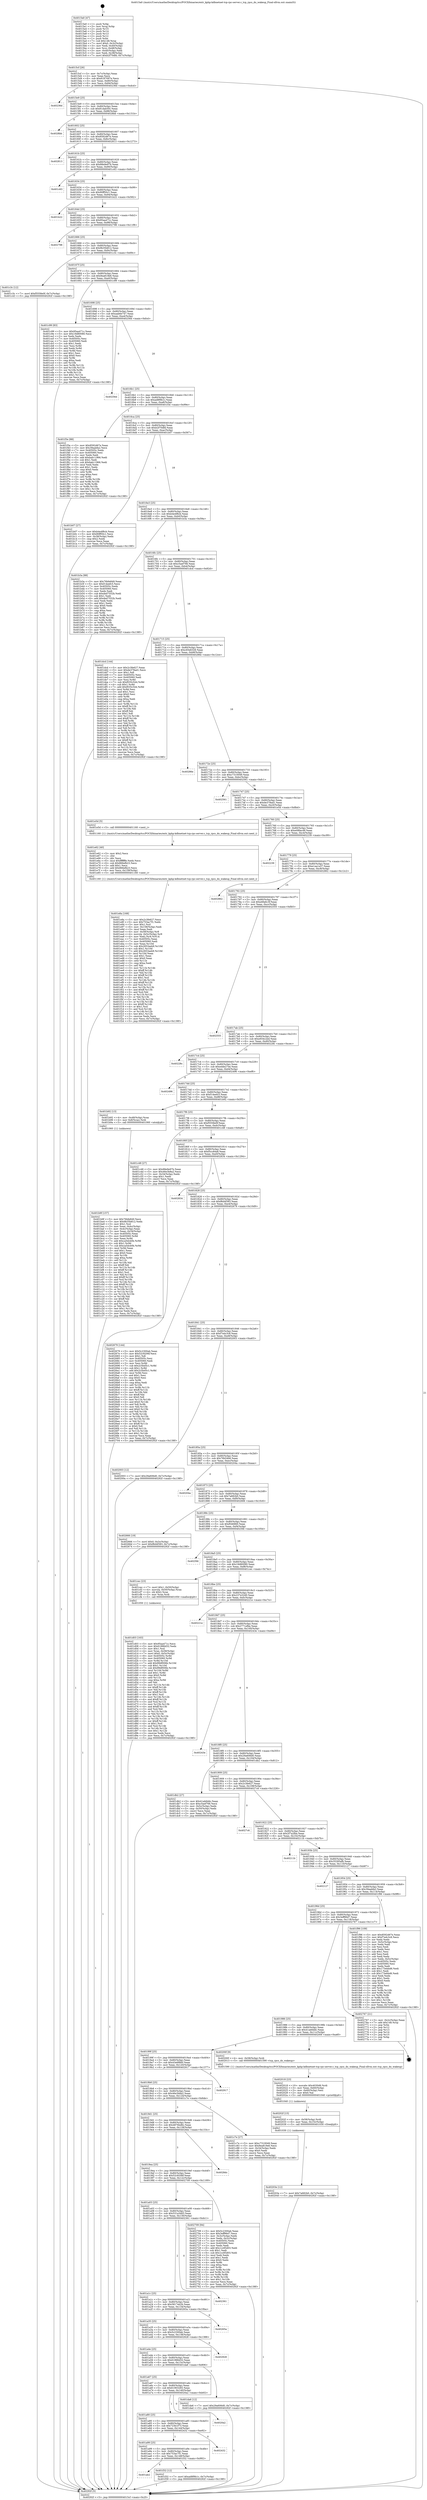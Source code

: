 digraph "0x4015a0" {
  label = "0x4015a0 (/mnt/c/Users/mathe/Desktop/tcc/POCII/binaries/extr_kphp-kdbnetnet-tcp-rpc-server.c_tcp_rpcs_do_wakeup_Final-ollvm.out::main(0))"
  labelloc = "t"
  node[shape=record]

  Entry [label="",width=0.3,height=0.3,shape=circle,fillcolor=black,style=filled]
  "0x4015cf" [label="{
     0x4015cf [26]\l
     | [instrs]\l
     &nbsp;&nbsp;0x4015cf \<+3\>: mov -0x7c(%rbp),%eax\l
     &nbsp;&nbsp;0x4015d2 \<+2\>: mov %eax,%ecx\l
     &nbsp;&nbsp;0x4015d4 \<+6\>: sub $0x8187097e,%ecx\l
     &nbsp;&nbsp;0x4015da \<+3\>: mov %eax,-0x80(%rbp)\l
     &nbsp;&nbsp;0x4015dd \<+6\>: mov %ecx,-0x84(%rbp)\l
     &nbsp;&nbsp;0x4015e3 \<+6\>: je 000000000040236d \<main+0xdcd\>\l
  }"]
  "0x40236d" [label="{
     0x40236d\l
  }", style=dashed]
  "0x4015e9" [label="{
     0x4015e9 [25]\l
     | [instrs]\l
     &nbsp;&nbsp;0x4015e9 \<+5\>: jmp 00000000004015ee \<main+0x4e\>\l
     &nbsp;&nbsp;0x4015ee \<+3\>: mov -0x80(%rbp),%eax\l
     &nbsp;&nbsp;0x4015f1 \<+5\>: sub $0x81dab50c,%eax\l
     &nbsp;&nbsp;0x4015f6 \<+6\>: mov %eax,-0x88(%rbp)\l
     &nbsp;&nbsp;0x4015fc \<+6\>: je 00000000004028bb \<main+0x131b\>\l
  }"]
  Exit [label="",width=0.3,height=0.3,shape=circle,fillcolor=black,style=filled,peripheries=2]
  "0x4028bb" [label="{
     0x4028bb\l
  }", style=dashed]
  "0x401602" [label="{
     0x401602 [25]\l
     | [instrs]\l
     &nbsp;&nbsp;0x401602 \<+5\>: jmp 0000000000401607 \<main+0x67\>\l
     &nbsp;&nbsp;0x401607 \<+3\>: mov -0x80(%rbp),%eax\l
     &nbsp;&nbsp;0x40160a \<+5\>: sub $0x8592d67e,%eax\l
     &nbsp;&nbsp;0x40160f \<+6\>: mov %eax,-0x8c(%rbp)\l
     &nbsp;&nbsp;0x401615 \<+6\>: je 0000000000402813 \<main+0x1273\>\l
  }"]
  "0x40203e" [label="{
     0x40203e [12]\l
     | [instrs]\l
     &nbsp;&nbsp;0x40203e \<+7\>: movl $0x7a682b0,-0x7c(%rbp)\l
     &nbsp;&nbsp;0x402045 \<+5\>: jmp 000000000040292f \<main+0x138f\>\l
  }"]
  "0x402813" [label="{
     0x402813\l
  }", style=dashed]
  "0x40161b" [label="{
     0x40161b [25]\l
     | [instrs]\l
     &nbsp;&nbsp;0x40161b \<+5\>: jmp 0000000000401620 \<main+0x80\>\l
     &nbsp;&nbsp;0x401620 \<+3\>: mov -0x80(%rbp),%eax\l
     &nbsp;&nbsp;0x401623 \<+5\>: sub $0x88e9e97b,%eax\l
     &nbsp;&nbsp;0x401628 \<+6\>: mov %eax,-0x90(%rbp)\l
     &nbsp;&nbsp;0x40162e \<+6\>: je 0000000000401c63 \<main+0x6c3\>\l
  }"]
  "0x40202f" [label="{
     0x40202f [15]\l
     | [instrs]\l
     &nbsp;&nbsp;0x40202f \<+4\>: mov -0x58(%rbp),%rdi\l
     &nbsp;&nbsp;0x402033 \<+6\>: mov %eax,-0x15c(%rbp)\l
     &nbsp;&nbsp;0x402039 \<+5\>: call 0000000000401030 \<free@plt\>\l
     | [calls]\l
     &nbsp;&nbsp;0x401030 \{1\} (unknown)\l
  }"]
  "0x401c63" [label="{
     0x401c63\l
  }", style=dashed]
  "0x401634" [label="{
     0x401634 [25]\l
     | [instrs]\l
     &nbsp;&nbsp;0x401634 \<+5\>: jmp 0000000000401639 \<main+0x99\>\l
     &nbsp;&nbsp;0x401639 \<+3\>: mov -0x80(%rbp),%eax\l
     &nbsp;&nbsp;0x40163c \<+5\>: sub $0x90ff50c1,%eax\l
     &nbsp;&nbsp;0x401641 \<+6\>: mov %eax,-0x94(%rbp)\l
     &nbsp;&nbsp;0x401647 \<+6\>: je 0000000000401b22 \<main+0x582\>\l
  }"]
  "0x402018" [label="{
     0x402018 [23]\l
     | [instrs]\l
     &nbsp;&nbsp;0x402018 \<+10\>: movabs $0x4030d6,%rdi\l
     &nbsp;&nbsp;0x402022 \<+3\>: mov %eax,-0x60(%rbp)\l
     &nbsp;&nbsp;0x402025 \<+3\>: mov -0x60(%rbp),%esi\l
     &nbsp;&nbsp;0x402028 \<+2\>: mov $0x0,%al\l
     &nbsp;&nbsp;0x40202a \<+5\>: call 0000000000401040 \<printf@plt\>\l
     | [calls]\l
     &nbsp;&nbsp;0x401040 \{1\} (unknown)\l
  }"]
  "0x401b22" [label="{
     0x401b22\l
  }", style=dashed]
  "0x40164d" [label="{
     0x40164d [25]\l
     | [instrs]\l
     &nbsp;&nbsp;0x40164d \<+5\>: jmp 0000000000401652 \<main+0xb2\>\l
     &nbsp;&nbsp;0x401652 \<+3\>: mov -0x80(%rbp),%eax\l
     &nbsp;&nbsp;0x401655 \<+5\>: sub $0x95aa471c,%eax\l
     &nbsp;&nbsp;0x40165a \<+6\>: mov %eax,-0x98(%rbp)\l
     &nbsp;&nbsp;0x401660 \<+6\>: je 0000000000402798 \<main+0x11f8\>\l
  }"]
  "0x401ab2" [label="{
     0x401ab2\l
  }", style=dashed]
  "0x402798" [label="{
     0x402798\l
  }", style=dashed]
  "0x401666" [label="{
     0x401666 [25]\l
     | [instrs]\l
     &nbsp;&nbsp;0x401666 \<+5\>: jmp 000000000040166b \<main+0xcb\>\l
     &nbsp;&nbsp;0x40166b \<+3\>: mov -0x80(%rbp),%eax\l
     &nbsp;&nbsp;0x40166e \<+5\>: sub $0x9b35b812,%eax\l
     &nbsp;&nbsp;0x401673 \<+6\>: mov %eax,-0x9c(%rbp)\l
     &nbsp;&nbsp;0x401679 \<+6\>: je 0000000000401c3c \<main+0x69c\>\l
  }"]
  "0x401f32" [label="{
     0x401f32 [12]\l
     | [instrs]\l
     &nbsp;&nbsp;0x401f32 \<+7\>: movl $0xad8f9b1c,-0x7c(%rbp)\l
     &nbsp;&nbsp;0x401f39 \<+5\>: jmp 000000000040292f \<main+0x138f\>\l
  }"]
  "0x401c3c" [label="{
     0x401c3c [12]\l
     | [instrs]\l
     &nbsp;&nbsp;0x401c3c \<+7\>: movl $0xf5558e0f,-0x7c(%rbp)\l
     &nbsp;&nbsp;0x401c43 \<+5\>: jmp 000000000040292f \<main+0x138f\>\l
  }"]
  "0x40167f" [label="{
     0x40167f [25]\l
     | [instrs]\l
     &nbsp;&nbsp;0x40167f \<+5\>: jmp 0000000000401684 \<main+0xe4\>\l
     &nbsp;&nbsp;0x401684 \<+3\>: mov -0x80(%rbp),%eax\l
     &nbsp;&nbsp;0x401687 \<+5\>: sub $0x9ea819e6,%eax\l
     &nbsp;&nbsp;0x40168c \<+6\>: mov %eax,-0xa0(%rbp)\l
     &nbsp;&nbsp;0x401692 \<+6\>: je 0000000000401c99 \<main+0x6f9\>\l
  }"]
  "0x401a99" [label="{
     0x401a99 [25]\l
     | [instrs]\l
     &nbsp;&nbsp;0x401a99 \<+5\>: jmp 0000000000401a9e \<main+0x4fe\>\l
     &nbsp;&nbsp;0x401a9e \<+3\>: mov -0x80(%rbp),%eax\l
     &nbsp;&nbsp;0x401aa1 \<+5\>: sub $0x753ac7f1,%eax\l
     &nbsp;&nbsp;0x401aa6 \<+6\>: mov %eax,-0x148(%rbp)\l
     &nbsp;&nbsp;0x401aac \<+6\>: je 0000000000401f32 \<main+0x992\>\l
  }"]
  "0x401c99" [label="{
     0x401c99 [83]\l
     | [instrs]\l
     &nbsp;&nbsp;0x401c99 \<+5\>: mov $0x95aa471c,%eax\l
     &nbsp;&nbsp;0x401c9e \<+5\>: mov $0x19d80080,%ecx\l
     &nbsp;&nbsp;0x401ca3 \<+2\>: xor %edx,%edx\l
     &nbsp;&nbsp;0x401ca5 \<+7\>: mov 0x40505c,%esi\l
     &nbsp;&nbsp;0x401cac \<+7\>: mov 0x405060,%edi\l
     &nbsp;&nbsp;0x401cb3 \<+3\>: sub $0x1,%edx\l
     &nbsp;&nbsp;0x401cb6 \<+3\>: mov %esi,%r8d\l
     &nbsp;&nbsp;0x401cb9 \<+3\>: add %edx,%r8d\l
     &nbsp;&nbsp;0x401cbc \<+4\>: imul %r8d,%esi\l
     &nbsp;&nbsp;0x401cc0 \<+3\>: and $0x1,%esi\l
     &nbsp;&nbsp;0x401cc3 \<+3\>: cmp $0x0,%esi\l
     &nbsp;&nbsp;0x401cc6 \<+4\>: sete %r9b\l
     &nbsp;&nbsp;0x401cca \<+3\>: cmp $0xa,%edi\l
     &nbsp;&nbsp;0x401ccd \<+4\>: setl %r10b\l
     &nbsp;&nbsp;0x401cd1 \<+3\>: mov %r9b,%r11b\l
     &nbsp;&nbsp;0x401cd4 \<+3\>: and %r10b,%r11b\l
     &nbsp;&nbsp;0x401cd7 \<+3\>: xor %r10b,%r9b\l
     &nbsp;&nbsp;0x401cda \<+3\>: or %r9b,%r11b\l
     &nbsp;&nbsp;0x401cdd \<+4\>: test $0x1,%r11b\l
     &nbsp;&nbsp;0x401ce1 \<+3\>: cmovne %ecx,%eax\l
     &nbsp;&nbsp;0x401ce4 \<+3\>: mov %eax,-0x7c(%rbp)\l
     &nbsp;&nbsp;0x401ce7 \<+5\>: jmp 000000000040292f \<main+0x138f\>\l
  }"]
  "0x401698" [label="{
     0x401698 [25]\l
     | [instrs]\l
     &nbsp;&nbsp;0x401698 \<+5\>: jmp 000000000040169d \<main+0xfd\>\l
     &nbsp;&nbsp;0x40169d \<+3\>: mov -0x80(%rbp),%eax\l
     &nbsp;&nbsp;0x4016a0 \<+5\>: sub $0xaab6e747,%eax\l
     &nbsp;&nbsp;0x4016a5 \<+6\>: mov %eax,-0xa4(%rbp)\l
     &nbsp;&nbsp;0x4016ab \<+6\>: je 000000000040256d \<main+0xfcd\>\l
  }"]
  "0x402432" [label="{
     0x402432\l
  }", style=dashed]
  "0x40256d" [label="{
     0x40256d\l
  }", style=dashed]
  "0x4016b1" [label="{
     0x4016b1 [25]\l
     | [instrs]\l
     &nbsp;&nbsp;0x4016b1 \<+5\>: jmp 00000000004016b6 \<main+0x116\>\l
     &nbsp;&nbsp;0x4016b6 \<+3\>: mov -0x80(%rbp),%eax\l
     &nbsp;&nbsp;0x4016b9 \<+5\>: sub $0xad8f9b1c,%eax\l
     &nbsp;&nbsp;0x4016be \<+6\>: mov %eax,-0xa8(%rbp)\l
     &nbsp;&nbsp;0x4016c4 \<+6\>: je 0000000000401f3e \<main+0x99e\>\l
  }"]
  "0x401a80" [label="{
     0x401a80 [25]\l
     | [instrs]\l
     &nbsp;&nbsp;0x401a80 \<+5\>: jmp 0000000000401a85 \<main+0x4e5\>\l
     &nbsp;&nbsp;0x401a85 \<+3\>: mov -0x80(%rbp),%eax\l
     &nbsp;&nbsp;0x401a88 \<+5\>: sub $0x723b1f73,%eax\l
     &nbsp;&nbsp;0x401a8d \<+6\>: mov %eax,-0x144(%rbp)\l
     &nbsp;&nbsp;0x401a93 \<+6\>: je 0000000000402432 \<main+0xe92\>\l
  }"]
  "0x401f3e" [label="{
     0x401f3e [88]\l
     | [instrs]\l
     &nbsp;&nbsp;0x401f3e \<+5\>: mov $0x8592d67e,%eax\l
     &nbsp;&nbsp;0x401f43 \<+5\>: mov $0x39aabfa2,%ecx\l
     &nbsp;&nbsp;0x401f48 \<+7\>: mov 0x40505c,%edx\l
     &nbsp;&nbsp;0x401f4f \<+7\>: mov 0x405060,%esi\l
     &nbsp;&nbsp;0x401f56 \<+2\>: mov %edx,%edi\l
     &nbsp;&nbsp;0x401f58 \<+6\>: add $0xbab11966,%edi\l
     &nbsp;&nbsp;0x401f5e \<+3\>: sub $0x1,%edi\l
     &nbsp;&nbsp;0x401f61 \<+6\>: sub $0xbab11966,%edi\l
     &nbsp;&nbsp;0x401f67 \<+3\>: imul %edi,%edx\l
     &nbsp;&nbsp;0x401f6a \<+3\>: and $0x1,%edx\l
     &nbsp;&nbsp;0x401f6d \<+3\>: cmp $0x0,%edx\l
     &nbsp;&nbsp;0x401f70 \<+4\>: sete %r8b\l
     &nbsp;&nbsp;0x401f74 \<+3\>: cmp $0xa,%esi\l
     &nbsp;&nbsp;0x401f77 \<+4\>: setl %r9b\l
     &nbsp;&nbsp;0x401f7b \<+3\>: mov %r8b,%r10b\l
     &nbsp;&nbsp;0x401f7e \<+3\>: and %r9b,%r10b\l
     &nbsp;&nbsp;0x401f81 \<+3\>: xor %r9b,%r8b\l
     &nbsp;&nbsp;0x401f84 \<+3\>: or %r8b,%r10b\l
     &nbsp;&nbsp;0x401f87 \<+4\>: test $0x1,%r10b\l
     &nbsp;&nbsp;0x401f8b \<+3\>: cmovne %ecx,%eax\l
     &nbsp;&nbsp;0x401f8e \<+3\>: mov %eax,-0x7c(%rbp)\l
     &nbsp;&nbsp;0x401f91 \<+5\>: jmp 000000000040292f \<main+0x138f\>\l
  }"]
  "0x4016ca" [label="{
     0x4016ca [25]\l
     | [instrs]\l
     &nbsp;&nbsp;0x4016ca \<+5\>: jmp 00000000004016cf \<main+0x12f\>\l
     &nbsp;&nbsp;0x4016cf \<+3\>: mov -0x80(%rbp),%eax\l
     &nbsp;&nbsp;0x4016d2 \<+5\>: sub $0xb2f70dfd,%eax\l
     &nbsp;&nbsp;0x4016d7 \<+6\>: mov %eax,-0xac(%rbp)\l
     &nbsp;&nbsp;0x4016dd \<+6\>: je 0000000000401b07 \<main+0x567\>\l
  }"]
  "0x4020a2" [label="{
     0x4020a2\l
  }", style=dashed]
  "0x401b07" [label="{
     0x401b07 [27]\l
     | [instrs]\l
     &nbsp;&nbsp;0x401b07 \<+5\>: mov $0xb4e4f6cb,%eax\l
     &nbsp;&nbsp;0x401b0c \<+5\>: mov $0x90ff50c1,%ecx\l
     &nbsp;&nbsp;0x401b11 \<+3\>: mov -0x38(%rbp),%edx\l
     &nbsp;&nbsp;0x401b14 \<+3\>: cmp $0x2,%edx\l
     &nbsp;&nbsp;0x401b17 \<+3\>: cmovne %ecx,%eax\l
     &nbsp;&nbsp;0x401b1a \<+3\>: mov %eax,-0x7c(%rbp)\l
     &nbsp;&nbsp;0x401b1d \<+5\>: jmp 000000000040292f \<main+0x138f\>\l
  }"]
  "0x4016e3" [label="{
     0x4016e3 [25]\l
     | [instrs]\l
     &nbsp;&nbsp;0x4016e3 \<+5\>: jmp 00000000004016e8 \<main+0x148\>\l
     &nbsp;&nbsp;0x4016e8 \<+3\>: mov -0x80(%rbp),%eax\l
     &nbsp;&nbsp;0x4016eb \<+5\>: sub $0xb4e4f6cb,%eax\l
     &nbsp;&nbsp;0x4016f0 \<+6\>: mov %eax,-0xb0(%rbp)\l
     &nbsp;&nbsp;0x4016f6 \<+6\>: je 0000000000401b3a \<main+0x59a\>\l
  }"]
  "0x40292f" [label="{
     0x40292f [5]\l
     | [instrs]\l
     &nbsp;&nbsp;0x40292f \<+5\>: jmp 00000000004015cf \<main+0x2f\>\l
  }"]
  "0x4015a0" [label="{
     0x4015a0 [47]\l
     | [instrs]\l
     &nbsp;&nbsp;0x4015a0 \<+1\>: push %rbp\l
     &nbsp;&nbsp;0x4015a1 \<+3\>: mov %rsp,%rbp\l
     &nbsp;&nbsp;0x4015a4 \<+2\>: push %r15\l
     &nbsp;&nbsp;0x4015a6 \<+2\>: push %r14\l
     &nbsp;&nbsp;0x4015a8 \<+2\>: push %r13\l
     &nbsp;&nbsp;0x4015aa \<+2\>: push %r12\l
     &nbsp;&nbsp;0x4015ac \<+1\>: push %rbx\l
     &nbsp;&nbsp;0x4015ad \<+7\>: sub $0x148,%rsp\l
     &nbsp;&nbsp;0x4015b4 \<+7\>: movl $0x0,-0x3c(%rbp)\l
     &nbsp;&nbsp;0x4015bb \<+3\>: mov %edi,-0x40(%rbp)\l
     &nbsp;&nbsp;0x4015be \<+4\>: mov %rsi,-0x48(%rbp)\l
     &nbsp;&nbsp;0x4015c2 \<+3\>: mov -0x40(%rbp),%edi\l
     &nbsp;&nbsp;0x4015c5 \<+3\>: mov %edi,-0x38(%rbp)\l
     &nbsp;&nbsp;0x4015c8 \<+7\>: movl $0xb2f70dfd,-0x7c(%rbp)\l
  }"]
  "0x401e8a" [label="{
     0x401e8a [168]\l
     | [instrs]\l
     &nbsp;&nbsp;0x401e8a \<+5\>: mov $0x2c3fe627,%ecx\l
     &nbsp;&nbsp;0x401e8f \<+5\>: mov $0x753ac7f1,%edx\l
     &nbsp;&nbsp;0x401e94 \<+3\>: mov $0x1,%sil\l
     &nbsp;&nbsp;0x401e97 \<+6\>: mov -0x158(%rbp),%edi\l
     &nbsp;&nbsp;0x401e9d \<+3\>: imul %eax,%edi\l
     &nbsp;&nbsp;0x401ea0 \<+4\>: mov -0x58(%rbp),%r8\l
     &nbsp;&nbsp;0x401ea4 \<+4\>: movslq -0x5c(%rbp),%r9\l
     &nbsp;&nbsp;0x401ea8 \<+4\>: mov %edi,(%r8,%r9,4)\l
     &nbsp;&nbsp;0x401eac \<+7\>: mov 0x40505c,%eax\l
     &nbsp;&nbsp;0x401eb3 \<+7\>: mov 0x405060,%edi\l
     &nbsp;&nbsp;0x401eba \<+3\>: mov %eax,%r10d\l
     &nbsp;&nbsp;0x401ebd \<+7\>: sub $0x2653aeb9,%r10d\l
     &nbsp;&nbsp;0x401ec4 \<+4\>: sub $0x1,%r10d\l
     &nbsp;&nbsp;0x401ec8 \<+7\>: add $0x2653aeb9,%r10d\l
     &nbsp;&nbsp;0x401ecf \<+4\>: imul %r10d,%eax\l
     &nbsp;&nbsp;0x401ed3 \<+3\>: and $0x1,%eax\l
     &nbsp;&nbsp;0x401ed6 \<+3\>: cmp $0x0,%eax\l
     &nbsp;&nbsp;0x401ed9 \<+4\>: sete %r11b\l
     &nbsp;&nbsp;0x401edd \<+3\>: cmp $0xa,%edi\l
     &nbsp;&nbsp;0x401ee0 \<+3\>: setl %bl\l
     &nbsp;&nbsp;0x401ee3 \<+3\>: mov %r11b,%r14b\l
     &nbsp;&nbsp;0x401ee6 \<+4\>: xor $0xff,%r14b\l
     &nbsp;&nbsp;0x401eea \<+3\>: mov %bl,%r15b\l
     &nbsp;&nbsp;0x401eed \<+4\>: xor $0xff,%r15b\l
     &nbsp;&nbsp;0x401ef1 \<+4\>: xor $0x1,%sil\l
     &nbsp;&nbsp;0x401ef5 \<+3\>: mov %r14b,%r12b\l
     &nbsp;&nbsp;0x401ef8 \<+4\>: and $0xff,%r12b\l
     &nbsp;&nbsp;0x401efc \<+3\>: and %sil,%r11b\l
     &nbsp;&nbsp;0x401eff \<+3\>: mov %r15b,%r13b\l
     &nbsp;&nbsp;0x401f02 \<+4\>: and $0xff,%r13b\l
     &nbsp;&nbsp;0x401f06 \<+3\>: and %sil,%bl\l
     &nbsp;&nbsp;0x401f09 \<+3\>: or %r11b,%r12b\l
     &nbsp;&nbsp;0x401f0c \<+3\>: or %bl,%r13b\l
     &nbsp;&nbsp;0x401f0f \<+3\>: xor %r13b,%r12b\l
     &nbsp;&nbsp;0x401f12 \<+3\>: or %r15b,%r14b\l
     &nbsp;&nbsp;0x401f15 \<+4\>: xor $0xff,%r14b\l
     &nbsp;&nbsp;0x401f19 \<+4\>: or $0x1,%sil\l
     &nbsp;&nbsp;0x401f1d \<+3\>: and %sil,%r14b\l
     &nbsp;&nbsp;0x401f20 \<+3\>: or %r14b,%r12b\l
     &nbsp;&nbsp;0x401f23 \<+4\>: test $0x1,%r12b\l
     &nbsp;&nbsp;0x401f27 \<+3\>: cmovne %edx,%ecx\l
     &nbsp;&nbsp;0x401f2a \<+3\>: mov %ecx,-0x7c(%rbp)\l
     &nbsp;&nbsp;0x401f2d \<+5\>: jmp 000000000040292f \<main+0x138f\>\l
  }"]
  "0x401b3a" [label="{
     0x401b3a [88]\l
     | [instrs]\l
     &nbsp;&nbsp;0x401b3a \<+5\>: mov $0x76bfe849,%eax\l
     &nbsp;&nbsp;0x401b3f \<+5\>: mov $0xf14eefc5,%ecx\l
     &nbsp;&nbsp;0x401b44 \<+7\>: mov 0x40505c,%edx\l
     &nbsp;&nbsp;0x401b4b \<+7\>: mov 0x405060,%esi\l
     &nbsp;&nbsp;0x401b52 \<+2\>: mov %edx,%edi\l
     &nbsp;&nbsp;0x401b54 \<+6\>: sub $0xded7552b,%edi\l
     &nbsp;&nbsp;0x401b5a \<+3\>: sub $0x1,%edi\l
     &nbsp;&nbsp;0x401b5d \<+6\>: add $0xded7552b,%edi\l
     &nbsp;&nbsp;0x401b63 \<+3\>: imul %edi,%edx\l
     &nbsp;&nbsp;0x401b66 \<+3\>: and $0x1,%edx\l
     &nbsp;&nbsp;0x401b69 \<+3\>: cmp $0x0,%edx\l
     &nbsp;&nbsp;0x401b6c \<+4\>: sete %r8b\l
     &nbsp;&nbsp;0x401b70 \<+3\>: cmp $0xa,%esi\l
     &nbsp;&nbsp;0x401b73 \<+4\>: setl %r9b\l
     &nbsp;&nbsp;0x401b77 \<+3\>: mov %r8b,%r10b\l
     &nbsp;&nbsp;0x401b7a \<+3\>: and %r9b,%r10b\l
     &nbsp;&nbsp;0x401b7d \<+3\>: xor %r9b,%r8b\l
     &nbsp;&nbsp;0x401b80 \<+3\>: or %r8b,%r10b\l
     &nbsp;&nbsp;0x401b83 \<+4\>: test $0x1,%r10b\l
     &nbsp;&nbsp;0x401b87 \<+3\>: cmovne %ecx,%eax\l
     &nbsp;&nbsp;0x401b8a \<+3\>: mov %eax,-0x7c(%rbp)\l
     &nbsp;&nbsp;0x401b8d \<+5\>: jmp 000000000040292f \<main+0x138f\>\l
  }"]
  "0x4016fc" [label="{
     0x4016fc [25]\l
     | [instrs]\l
     &nbsp;&nbsp;0x4016fc \<+5\>: jmp 0000000000401701 \<main+0x161\>\l
     &nbsp;&nbsp;0x401701 \<+3\>: mov -0x80(%rbp),%eax\l
     &nbsp;&nbsp;0x401704 \<+5\>: sub $0xc5aef766,%eax\l
     &nbsp;&nbsp;0x401709 \<+6\>: mov %eax,-0xb4(%rbp)\l
     &nbsp;&nbsp;0x40170f \<+6\>: je 0000000000401dcd \<main+0x82d\>\l
  }"]
  "0x401e62" [label="{
     0x401e62 [40]\l
     | [instrs]\l
     &nbsp;&nbsp;0x401e62 \<+5\>: mov $0x2,%ecx\l
     &nbsp;&nbsp;0x401e67 \<+1\>: cltd\l
     &nbsp;&nbsp;0x401e68 \<+2\>: idiv %ecx\l
     &nbsp;&nbsp;0x401e6a \<+6\>: imul $0xfffffffe,%edx,%ecx\l
     &nbsp;&nbsp;0x401e70 \<+6\>: sub $0x866efb23,%ecx\l
     &nbsp;&nbsp;0x401e76 \<+3\>: add $0x1,%ecx\l
     &nbsp;&nbsp;0x401e79 \<+6\>: add $0x866efb23,%ecx\l
     &nbsp;&nbsp;0x401e7f \<+6\>: mov %ecx,-0x158(%rbp)\l
     &nbsp;&nbsp;0x401e85 \<+5\>: call 0000000000401160 \<next_i\>\l
     | [calls]\l
     &nbsp;&nbsp;0x401160 \{1\} (/mnt/c/Users/mathe/Desktop/tcc/POCII/binaries/extr_kphp-kdbnetnet-tcp-rpc-server.c_tcp_rpcs_do_wakeup_Final-ollvm.out::next_i)\l
  }"]
  "0x401dcd" [label="{
     0x401dcd [144]\l
     | [instrs]\l
     &nbsp;&nbsp;0x401dcd \<+5\>: mov $0x2c3fe627,%eax\l
     &nbsp;&nbsp;0x401dd2 \<+5\>: mov $0xde378ad1,%ecx\l
     &nbsp;&nbsp;0x401dd7 \<+2\>: mov $0x1,%dl\l
     &nbsp;&nbsp;0x401dd9 \<+7\>: mov 0x40505c,%esi\l
     &nbsp;&nbsp;0x401de0 \<+7\>: mov 0x405060,%edi\l
     &nbsp;&nbsp;0x401de7 \<+3\>: mov %esi,%r8d\l
     &nbsp;&nbsp;0x401dea \<+7\>: sub $0xf035c544,%r8d\l
     &nbsp;&nbsp;0x401df1 \<+4\>: sub $0x1,%r8d\l
     &nbsp;&nbsp;0x401df5 \<+7\>: add $0xf035c544,%r8d\l
     &nbsp;&nbsp;0x401dfc \<+4\>: imul %r8d,%esi\l
     &nbsp;&nbsp;0x401e00 \<+3\>: and $0x1,%esi\l
     &nbsp;&nbsp;0x401e03 \<+3\>: cmp $0x0,%esi\l
     &nbsp;&nbsp;0x401e06 \<+4\>: sete %r9b\l
     &nbsp;&nbsp;0x401e0a \<+3\>: cmp $0xa,%edi\l
     &nbsp;&nbsp;0x401e0d \<+4\>: setl %r10b\l
     &nbsp;&nbsp;0x401e11 \<+3\>: mov %r9b,%r11b\l
     &nbsp;&nbsp;0x401e14 \<+4\>: xor $0xff,%r11b\l
     &nbsp;&nbsp;0x401e18 \<+3\>: mov %r10b,%bl\l
     &nbsp;&nbsp;0x401e1b \<+3\>: xor $0xff,%bl\l
     &nbsp;&nbsp;0x401e1e \<+3\>: xor $0x1,%dl\l
     &nbsp;&nbsp;0x401e21 \<+3\>: mov %r11b,%r14b\l
     &nbsp;&nbsp;0x401e24 \<+4\>: and $0xff,%r14b\l
     &nbsp;&nbsp;0x401e28 \<+3\>: and %dl,%r9b\l
     &nbsp;&nbsp;0x401e2b \<+3\>: mov %bl,%r15b\l
     &nbsp;&nbsp;0x401e2e \<+4\>: and $0xff,%r15b\l
     &nbsp;&nbsp;0x401e32 \<+3\>: and %dl,%r10b\l
     &nbsp;&nbsp;0x401e35 \<+3\>: or %r9b,%r14b\l
     &nbsp;&nbsp;0x401e38 \<+3\>: or %r10b,%r15b\l
     &nbsp;&nbsp;0x401e3b \<+3\>: xor %r15b,%r14b\l
     &nbsp;&nbsp;0x401e3e \<+3\>: or %bl,%r11b\l
     &nbsp;&nbsp;0x401e41 \<+4\>: xor $0xff,%r11b\l
     &nbsp;&nbsp;0x401e45 \<+3\>: or $0x1,%dl\l
     &nbsp;&nbsp;0x401e48 \<+3\>: and %dl,%r11b\l
     &nbsp;&nbsp;0x401e4b \<+3\>: or %r11b,%r14b\l
     &nbsp;&nbsp;0x401e4e \<+4\>: test $0x1,%r14b\l
     &nbsp;&nbsp;0x401e52 \<+3\>: cmovne %ecx,%eax\l
     &nbsp;&nbsp;0x401e55 \<+3\>: mov %eax,-0x7c(%rbp)\l
     &nbsp;&nbsp;0x401e58 \<+5\>: jmp 000000000040292f \<main+0x138f\>\l
  }"]
  "0x401715" [label="{
     0x401715 [25]\l
     | [instrs]\l
     &nbsp;&nbsp;0x401715 \<+5\>: jmp 000000000040171a \<main+0x17a\>\l
     &nbsp;&nbsp;0x40171a \<+3\>: mov -0x80(%rbp),%eax\l
     &nbsp;&nbsp;0x40171d \<+5\>: sub $0xc65e6328,%eax\l
     &nbsp;&nbsp;0x401722 \<+6\>: mov %eax,-0xb8(%rbp)\l
     &nbsp;&nbsp;0x401728 \<+6\>: je 000000000040286e \<main+0x12ce\>\l
  }"]
  "0x401a67" [label="{
     0x401a67 [25]\l
     | [instrs]\l
     &nbsp;&nbsp;0x401a67 \<+5\>: jmp 0000000000401a6c \<main+0x4cc\>\l
     &nbsp;&nbsp;0x401a6c \<+3\>: mov -0x80(%rbp),%eax\l
     &nbsp;&nbsp;0x401a6f \<+5\>: sub $0x61903265,%eax\l
     &nbsp;&nbsp;0x401a74 \<+6\>: mov %eax,-0x140(%rbp)\l
     &nbsp;&nbsp;0x401a7a \<+6\>: je 00000000004020a2 \<main+0xb02\>\l
  }"]
  "0x40286e" [label="{
     0x40286e\l
  }", style=dashed]
  "0x40172e" [label="{
     0x40172e [25]\l
     | [instrs]\l
     &nbsp;&nbsp;0x40172e \<+5\>: jmp 0000000000401733 \<main+0x193\>\l
     &nbsp;&nbsp;0x401733 \<+3\>: mov -0x80(%rbp),%eax\l
     &nbsp;&nbsp;0x401736 \<+5\>: sub $0xc7310049,%eax\l
     &nbsp;&nbsp;0x40173b \<+6\>: mov %eax,-0xbc(%rbp)\l
     &nbsp;&nbsp;0x401741 \<+6\>: je 0000000000402561 \<main+0xfc1\>\l
  }"]
  "0x401da6" [label="{
     0x401da6 [12]\l
     | [instrs]\l
     &nbsp;&nbsp;0x401da6 \<+7\>: movl $0x29a606d0,-0x7c(%rbp)\l
     &nbsp;&nbsp;0x401dad \<+5\>: jmp 000000000040292f \<main+0x138f\>\l
  }"]
  "0x402561" [label="{
     0x402561\l
  }", style=dashed]
  "0x401747" [label="{
     0x401747 [25]\l
     | [instrs]\l
     &nbsp;&nbsp;0x401747 \<+5\>: jmp 000000000040174c \<main+0x1ac\>\l
     &nbsp;&nbsp;0x40174c \<+3\>: mov -0x80(%rbp),%eax\l
     &nbsp;&nbsp;0x40174f \<+5\>: sub $0xde378ad1,%eax\l
     &nbsp;&nbsp;0x401754 \<+6\>: mov %eax,-0xc0(%rbp)\l
     &nbsp;&nbsp;0x40175a \<+6\>: je 0000000000401e5d \<main+0x8bd\>\l
  }"]
  "0x401a4e" [label="{
     0x401a4e [25]\l
     | [instrs]\l
     &nbsp;&nbsp;0x401a4e \<+5\>: jmp 0000000000401a53 \<main+0x4b3\>\l
     &nbsp;&nbsp;0x401a53 \<+3\>: mov -0x80(%rbp),%eax\l
     &nbsp;&nbsp;0x401a56 \<+5\>: sub $0x61886d32,%eax\l
     &nbsp;&nbsp;0x401a5b \<+6\>: mov %eax,-0x13c(%rbp)\l
     &nbsp;&nbsp;0x401a61 \<+6\>: je 0000000000401da6 \<main+0x806\>\l
  }"]
  "0x401e5d" [label="{
     0x401e5d [5]\l
     | [instrs]\l
     &nbsp;&nbsp;0x401e5d \<+5\>: call 0000000000401160 \<next_i\>\l
     | [calls]\l
     &nbsp;&nbsp;0x401160 \{1\} (/mnt/c/Users/mathe/Desktop/tcc/POCII/binaries/extr_kphp-kdbnetnet-tcp-rpc-server.c_tcp_rpcs_do_wakeup_Final-ollvm.out::next_i)\l
  }"]
  "0x401760" [label="{
     0x401760 [25]\l
     | [instrs]\l
     &nbsp;&nbsp;0x401760 \<+5\>: jmp 0000000000401765 \<main+0x1c5\>\l
     &nbsp;&nbsp;0x401765 \<+3\>: mov -0x80(%rbp),%eax\l
     &nbsp;&nbsp;0x401768 \<+5\>: sub $0xe08fac48,%eax\l
     &nbsp;&nbsp;0x40176d \<+6\>: mov %eax,-0xc4(%rbp)\l
     &nbsp;&nbsp;0x401773 \<+6\>: je 0000000000402239 \<main+0xc99\>\l
  }"]
  "0x402928" [label="{
     0x402928\l
  }", style=dashed]
  "0x402239" [label="{
     0x402239\l
  }", style=dashed]
  "0x401779" [label="{
     0x401779 [25]\l
     | [instrs]\l
     &nbsp;&nbsp;0x401779 \<+5\>: jmp 000000000040177e \<main+0x1de\>\l
     &nbsp;&nbsp;0x40177e \<+3\>: mov -0x80(%rbp),%eax\l
     &nbsp;&nbsp;0x401781 \<+5\>: sub $0xe1aa1a37,%eax\l
     &nbsp;&nbsp;0x401786 \<+6\>: mov %eax,-0xc8(%rbp)\l
     &nbsp;&nbsp;0x40178c \<+6\>: je 0000000000402862 \<main+0x12c2\>\l
  }"]
  "0x401a35" [label="{
     0x401a35 [25]\l
     | [instrs]\l
     &nbsp;&nbsp;0x401a35 \<+5\>: jmp 0000000000401a3a \<main+0x49a\>\l
     &nbsp;&nbsp;0x401a3a \<+3\>: mov -0x80(%rbp),%eax\l
     &nbsp;&nbsp;0x401a3d \<+5\>: sub $0x5c2300ab,%eax\l
     &nbsp;&nbsp;0x401a42 \<+6\>: mov %eax,-0x138(%rbp)\l
     &nbsp;&nbsp;0x401a48 \<+6\>: je 0000000000402928 \<main+0x1388\>\l
  }"]
  "0x402862" [label="{
     0x402862\l
  }", style=dashed]
  "0x401792" [label="{
     0x401792 [25]\l
     | [instrs]\l
     &nbsp;&nbsp;0x401792 \<+5\>: jmp 0000000000401797 \<main+0x1f7\>\l
     &nbsp;&nbsp;0x401797 \<+3\>: mov -0x80(%rbp),%eax\l
     &nbsp;&nbsp;0x40179a \<+5\>: sub $0xe6fa6c3f,%eax\l
     &nbsp;&nbsp;0x40179f \<+6\>: mov %eax,-0xcc(%rbp)\l
     &nbsp;&nbsp;0x4017a5 \<+6\>: je 0000000000402555 \<main+0xfb5\>\l
  }"]
  "0x40265a" [label="{
     0x40265a\l
  }", style=dashed]
  "0x402555" [label="{
     0x402555\l
  }", style=dashed]
  "0x4017ab" [label="{
     0x4017ab [25]\l
     | [instrs]\l
     &nbsp;&nbsp;0x4017ab \<+5\>: jmp 00000000004017b0 \<main+0x210\>\l
     &nbsp;&nbsp;0x4017b0 \<+3\>: mov -0x80(%rbp),%eax\l
     &nbsp;&nbsp;0x4017b3 \<+5\>: sub $0xe934c2ed,%eax\l
     &nbsp;&nbsp;0x4017b8 \<+6\>: mov %eax,-0xd0(%rbp)\l
     &nbsp;&nbsp;0x4017be \<+6\>: je 000000000040228c \<main+0xcec\>\l
  }"]
  "0x401a1c" [label="{
     0x401a1c [25]\l
     | [instrs]\l
     &nbsp;&nbsp;0x401a1c \<+5\>: jmp 0000000000401a21 \<main+0x481\>\l
     &nbsp;&nbsp;0x401a21 \<+3\>: mov -0x80(%rbp),%eax\l
     &nbsp;&nbsp;0x401a24 \<+5\>: sub $0x5817eb2b,%eax\l
     &nbsp;&nbsp;0x401a29 \<+6\>: mov %eax,-0x134(%rbp)\l
     &nbsp;&nbsp;0x401a2f \<+6\>: je 000000000040265a \<main+0x10ba\>\l
  }"]
  "0x40228c" [label="{
     0x40228c\l
  }", style=dashed]
  "0x4017c4" [label="{
     0x4017c4 [25]\l
     | [instrs]\l
     &nbsp;&nbsp;0x4017c4 \<+5\>: jmp 00000000004017c9 \<main+0x229\>\l
     &nbsp;&nbsp;0x4017c9 \<+3\>: mov -0x80(%rbp),%eax\l
     &nbsp;&nbsp;0x4017cc \<+5\>: sub $0xedde27ee,%eax\l
     &nbsp;&nbsp;0x4017d1 \<+6\>: mov %eax,-0xd4(%rbp)\l
     &nbsp;&nbsp;0x4017d7 \<+6\>: je 0000000000402496 \<main+0xef6\>\l
  }"]
  "0x402361" [label="{
     0x402361\l
  }", style=dashed]
  "0x402496" [label="{
     0x402496\l
  }", style=dashed]
  "0x4017dd" [label="{
     0x4017dd [25]\l
     | [instrs]\l
     &nbsp;&nbsp;0x4017dd \<+5\>: jmp 00000000004017e2 \<main+0x242\>\l
     &nbsp;&nbsp;0x4017e2 \<+3\>: mov -0x80(%rbp),%eax\l
     &nbsp;&nbsp;0x4017e5 \<+5\>: sub $0xf14eefc5,%eax\l
     &nbsp;&nbsp;0x4017ea \<+6\>: mov %eax,-0xd8(%rbp)\l
     &nbsp;&nbsp;0x4017f0 \<+6\>: je 0000000000401b92 \<main+0x5f2\>\l
  }"]
  "0x401a03" [label="{
     0x401a03 [25]\l
     | [instrs]\l
     &nbsp;&nbsp;0x401a03 \<+5\>: jmp 0000000000401a08 \<main+0x468\>\l
     &nbsp;&nbsp;0x401a08 \<+3\>: mov -0x80(%rbp),%eax\l
     &nbsp;&nbsp;0x401a0b \<+5\>: sub $0x531a3dd3,%eax\l
     &nbsp;&nbsp;0x401a10 \<+6\>: mov %eax,-0x130(%rbp)\l
     &nbsp;&nbsp;0x401a16 \<+6\>: je 0000000000402361 \<main+0xdc1\>\l
  }"]
  "0x401b92" [label="{
     0x401b92 [13]\l
     | [instrs]\l
     &nbsp;&nbsp;0x401b92 \<+4\>: mov -0x48(%rbp),%rax\l
     &nbsp;&nbsp;0x401b96 \<+4\>: mov 0x8(%rax),%rdi\l
     &nbsp;&nbsp;0x401b9a \<+5\>: call 0000000000401060 \<atoi@plt\>\l
     | [calls]\l
     &nbsp;&nbsp;0x401060 \{1\} (unknown)\l
  }"]
  "0x4017f6" [label="{
     0x4017f6 [25]\l
     | [instrs]\l
     &nbsp;&nbsp;0x4017f6 \<+5\>: jmp 00000000004017fb \<main+0x25b\>\l
     &nbsp;&nbsp;0x4017fb \<+3\>: mov -0x80(%rbp),%eax\l
     &nbsp;&nbsp;0x4017fe \<+5\>: sub $0xf5558e0f,%eax\l
     &nbsp;&nbsp;0x401803 \<+6\>: mov %eax,-0xdc(%rbp)\l
     &nbsp;&nbsp;0x401809 \<+6\>: je 0000000000401c48 \<main+0x6a8\>\l
  }"]
  "0x401b9f" [label="{
     0x401b9f [157]\l
     | [instrs]\l
     &nbsp;&nbsp;0x401b9f \<+5\>: mov $0x76bfe849,%ecx\l
     &nbsp;&nbsp;0x401ba4 \<+5\>: mov $0x9b35b812,%edx\l
     &nbsp;&nbsp;0x401ba9 \<+3\>: mov $0x1,%sil\l
     &nbsp;&nbsp;0x401bac \<+3\>: mov %eax,-0x4c(%rbp)\l
     &nbsp;&nbsp;0x401baf \<+3\>: mov -0x4c(%rbp),%eax\l
     &nbsp;&nbsp;0x401bb2 \<+3\>: mov %eax,-0x34(%rbp)\l
     &nbsp;&nbsp;0x401bb5 \<+7\>: mov 0x40505c,%eax\l
     &nbsp;&nbsp;0x401bbc \<+8\>: mov 0x405060,%r8d\l
     &nbsp;&nbsp;0x401bc4 \<+3\>: mov %eax,%r9d\l
     &nbsp;&nbsp;0x401bc7 \<+7\>: add $0xca5dcb0b,%r9d\l
     &nbsp;&nbsp;0x401bce \<+4\>: sub $0x1,%r9d\l
     &nbsp;&nbsp;0x401bd2 \<+7\>: sub $0xca5dcb0b,%r9d\l
     &nbsp;&nbsp;0x401bd9 \<+4\>: imul %r9d,%eax\l
     &nbsp;&nbsp;0x401bdd \<+3\>: and $0x1,%eax\l
     &nbsp;&nbsp;0x401be0 \<+3\>: cmp $0x0,%eax\l
     &nbsp;&nbsp;0x401be3 \<+4\>: sete %r10b\l
     &nbsp;&nbsp;0x401be7 \<+4\>: cmp $0xa,%r8d\l
     &nbsp;&nbsp;0x401beb \<+4\>: setl %r11b\l
     &nbsp;&nbsp;0x401bef \<+3\>: mov %r10b,%bl\l
     &nbsp;&nbsp;0x401bf2 \<+3\>: xor $0xff,%bl\l
     &nbsp;&nbsp;0x401bf5 \<+3\>: mov %r11b,%r14b\l
     &nbsp;&nbsp;0x401bf8 \<+4\>: xor $0xff,%r14b\l
     &nbsp;&nbsp;0x401bfc \<+4\>: xor $0x1,%sil\l
     &nbsp;&nbsp;0x401c00 \<+3\>: mov %bl,%r15b\l
     &nbsp;&nbsp;0x401c03 \<+4\>: and $0xff,%r15b\l
     &nbsp;&nbsp;0x401c07 \<+3\>: and %sil,%r10b\l
     &nbsp;&nbsp;0x401c0a \<+3\>: mov %r14b,%r12b\l
     &nbsp;&nbsp;0x401c0d \<+4\>: and $0xff,%r12b\l
     &nbsp;&nbsp;0x401c11 \<+3\>: and %sil,%r11b\l
     &nbsp;&nbsp;0x401c14 \<+3\>: or %r10b,%r15b\l
     &nbsp;&nbsp;0x401c17 \<+3\>: or %r11b,%r12b\l
     &nbsp;&nbsp;0x401c1a \<+3\>: xor %r12b,%r15b\l
     &nbsp;&nbsp;0x401c1d \<+3\>: or %r14b,%bl\l
     &nbsp;&nbsp;0x401c20 \<+3\>: xor $0xff,%bl\l
     &nbsp;&nbsp;0x401c23 \<+4\>: or $0x1,%sil\l
     &nbsp;&nbsp;0x401c27 \<+3\>: and %sil,%bl\l
     &nbsp;&nbsp;0x401c2a \<+3\>: or %bl,%r15b\l
     &nbsp;&nbsp;0x401c2d \<+4\>: test $0x1,%r15b\l
     &nbsp;&nbsp;0x401c31 \<+3\>: cmovne %edx,%ecx\l
     &nbsp;&nbsp;0x401c34 \<+3\>: mov %ecx,-0x7c(%rbp)\l
     &nbsp;&nbsp;0x401c37 \<+5\>: jmp 000000000040292f \<main+0x138f\>\l
  }"]
  "0x402709" [label="{
     0x402709 [94]\l
     | [instrs]\l
     &nbsp;&nbsp;0x402709 \<+5\>: mov $0x5c2300ab,%eax\l
     &nbsp;&nbsp;0x40270e \<+5\>: mov $0x3eff96d7,%ecx\l
     &nbsp;&nbsp;0x402713 \<+3\>: mov -0x3c(%rbp),%edx\l
     &nbsp;&nbsp;0x402716 \<+3\>: mov %edx,-0x2c(%rbp)\l
     &nbsp;&nbsp;0x402719 \<+7\>: mov 0x40505c,%edx\l
     &nbsp;&nbsp;0x402720 \<+7\>: mov 0x405060,%esi\l
     &nbsp;&nbsp;0x402727 \<+2\>: mov %edx,%edi\l
     &nbsp;&nbsp;0x402729 \<+6\>: add $0x1cc85d03,%edi\l
     &nbsp;&nbsp;0x40272f \<+3\>: sub $0x1,%edi\l
     &nbsp;&nbsp;0x402732 \<+6\>: sub $0x1cc85d03,%edi\l
     &nbsp;&nbsp;0x402738 \<+3\>: imul %edi,%edx\l
     &nbsp;&nbsp;0x40273b \<+3\>: and $0x1,%edx\l
     &nbsp;&nbsp;0x40273e \<+3\>: cmp $0x0,%edx\l
     &nbsp;&nbsp;0x402741 \<+4\>: sete %r8b\l
     &nbsp;&nbsp;0x402745 \<+3\>: cmp $0xa,%esi\l
     &nbsp;&nbsp;0x402748 \<+4\>: setl %r9b\l
     &nbsp;&nbsp;0x40274c \<+3\>: mov %r8b,%r10b\l
     &nbsp;&nbsp;0x40274f \<+3\>: and %r9b,%r10b\l
     &nbsp;&nbsp;0x402752 \<+3\>: xor %r9b,%r8b\l
     &nbsp;&nbsp;0x402755 \<+3\>: or %r8b,%r10b\l
     &nbsp;&nbsp;0x402758 \<+4\>: test $0x1,%r10b\l
     &nbsp;&nbsp;0x40275c \<+3\>: cmovne %ecx,%eax\l
     &nbsp;&nbsp;0x40275f \<+3\>: mov %eax,-0x7c(%rbp)\l
     &nbsp;&nbsp;0x402762 \<+5\>: jmp 000000000040292f \<main+0x138f\>\l
  }"]
  "0x401c48" [label="{
     0x401c48 [27]\l
     | [instrs]\l
     &nbsp;&nbsp;0x401c48 \<+5\>: mov $0x88e9e97b,%eax\l
     &nbsp;&nbsp;0x401c4d \<+5\>: mov $0x46e3b8a2,%ecx\l
     &nbsp;&nbsp;0x401c52 \<+3\>: mov -0x34(%rbp),%edx\l
     &nbsp;&nbsp;0x401c55 \<+3\>: cmp $0x1,%edx\l
     &nbsp;&nbsp;0x401c58 \<+3\>: cmovl %ecx,%eax\l
     &nbsp;&nbsp;0x401c5b \<+3\>: mov %eax,-0x7c(%rbp)\l
     &nbsp;&nbsp;0x401c5e \<+5\>: jmp 000000000040292f \<main+0x138f\>\l
  }"]
  "0x40180f" [label="{
     0x40180f [25]\l
     | [instrs]\l
     &nbsp;&nbsp;0x40180f \<+5\>: jmp 0000000000401814 \<main+0x274\>\l
     &nbsp;&nbsp;0x401814 \<+3\>: mov -0x80(%rbp),%eax\l
     &nbsp;&nbsp;0x401817 \<+5\>: sub $0xf5cc84a8,%eax\l
     &nbsp;&nbsp;0x40181c \<+6\>: mov %eax,-0xe0(%rbp)\l
     &nbsp;&nbsp;0x401822 \<+6\>: je 0000000000402834 \<main+0x1294\>\l
  }"]
  "0x4019ea" [label="{
     0x4019ea [25]\l
     | [instrs]\l
     &nbsp;&nbsp;0x4019ea \<+5\>: jmp 00000000004019ef \<main+0x44f\>\l
     &nbsp;&nbsp;0x4019ef \<+3\>: mov -0x80(%rbp),%eax\l
     &nbsp;&nbsp;0x4019f2 \<+5\>: sub $0x52c9206f,%eax\l
     &nbsp;&nbsp;0x4019f7 \<+6\>: mov %eax,-0x12c(%rbp)\l
     &nbsp;&nbsp;0x4019fd \<+6\>: je 0000000000402709 \<main+0x1169\>\l
  }"]
  "0x402834" [label="{
     0x402834\l
  }", style=dashed]
  "0x401828" [label="{
     0x401828 [25]\l
     | [instrs]\l
     &nbsp;&nbsp;0x401828 \<+5\>: jmp 000000000040182d \<main+0x28d\>\l
     &nbsp;&nbsp;0x40182d \<+3\>: mov -0x80(%rbp),%eax\l
     &nbsp;&nbsp;0x401830 \<+5\>: sub $0xf6d4f383,%eax\l
     &nbsp;&nbsp;0x401835 \<+6\>: mov %eax,-0xe4(%rbp)\l
     &nbsp;&nbsp;0x40183b \<+6\>: je 0000000000402679 \<main+0x10d9\>\l
  }"]
  "0x4028dc" [label="{
     0x4028dc\l
  }", style=dashed]
  "0x402679" [label="{
     0x402679 [144]\l
     | [instrs]\l
     &nbsp;&nbsp;0x402679 \<+5\>: mov $0x5c2300ab,%eax\l
     &nbsp;&nbsp;0x40267e \<+5\>: mov $0x52c9206f,%ecx\l
     &nbsp;&nbsp;0x402683 \<+2\>: mov $0x1,%dl\l
     &nbsp;&nbsp;0x402685 \<+7\>: mov 0x40505c,%esi\l
     &nbsp;&nbsp;0x40268c \<+7\>: mov 0x405060,%edi\l
     &nbsp;&nbsp;0x402693 \<+3\>: mov %esi,%r8d\l
     &nbsp;&nbsp;0x402696 \<+7\>: sub $0x2c5bd5c1,%r8d\l
     &nbsp;&nbsp;0x40269d \<+4\>: sub $0x1,%r8d\l
     &nbsp;&nbsp;0x4026a1 \<+7\>: add $0x2c5bd5c1,%r8d\l
     &nbsp;&nbsp;0x4026a8 \<+4\>: imul %r8d,%esi\l
     &nbsp;&nbsp;0x4026ac \<+3\>: and $0x1,%esi\l
     &nbsp;&nbsp;0x4026af \<+3\>: cmp $0x0,%esi\l
     &nbsp;&nbsp;0x4026b2 \<+4\>: sete %r9b\l
     &nbsp;&nbsp;0x4026b6 \<+3\>: cmp $0xa,%edi\l
     &nbsp;&nbsp;0x4026b9 \<+4\>: setl %r10b\l
     &nbsp;&nbsp;0x4026bd \<+3\>: mov %r9b,%r11b\l
     &nbsp;&nbsp;0x4026c0 \<+4\>: xor $0xff,%r11b\l
     &nbsp;&nbsp;0x4026c4 \<+3\>: mov %r10b,%bl\l
     &nbsp;&nbsp;0x4026c7 \<+3\>: xor $0xff,%bl\l
     &nbsp;&nbsp;0x4026ca \<+3\>: xor $0x0,%dl\l
     &nbsp;&nbsp;0x4026cd \<+3\>: mov %r11b,%r14b\l
     &nbsp;&nbsp;0x4026d0 \<+4\>: and $0x0,%r14b\l
     &nbsp;&nbsp;0x4026d4 \<+3\>: and %dl,%r9b\l
     &nbsp;&nbsp;0x4026d7 \<+3\>: mov %bl,%r15b\l
     &nbsp;&nbsp;0x4026da \<+4\>: and $0x0,%r15b\l
     &nbsp;&nbsp;0x4026de \<+3\>: and %dl,%r10b\l
     &nbsp;&nbsp;0x4026e1 \<+3\>: or %r9b,%r14b\l
     &nbsp;&nbsp;0x4026e4 \<+3\>: or %r10b,%r15b\l
     &nbsp;&nbsp;0x4026e7 \<+3\>: xor %r15b,%r14b\l
     &nbsp;&nbsp;0x4026ea \<+3\>: or %bl,%r11b\l
     &nbsp;&nbsp;0x4026ed \<+4\>: xor $0xff,%r11b\l
     &nbsp;&nbsp;0x4026f1 \<+3\>: or $0x0,%dl\l
     &nbsp;&nbsp;0x4026f4 \<+3\>: and %dl,%r11b\l
     &nbsp;&nbsp;0x4026f7 \<+3\>: or %r11b,%r14b\l
     &nbsp;&nbsp;0x4026fa \<+4\>: test $0x1,%r14b\l
     &nbsp;&nbsp;0x4026fe \<+3\>: cmovne %ecx,%eax\l
     &nbsp;&nbsp;0x402701 \<+3\>: mov %eax,-0x7c(%rbp)\l
     &nbsp;&nbsp;0x402704 \<+5\>: jmp 000000000040292f \<main+0x138f\>\l
  }"]
  "0x401841" [label="{
     0x401841 [25]\l
     | [instrs]\l
     &nbsp;&nbsp;0x401841 \<+5\>: jmp 0000000000401846 \<main+0x2a6\>\l
     &nbsp;&nbsp;0x401846 \<+3\>: mov -0x80(%rbp),%eax\l
     &nbsp;&nbsp;0x401849 \<+5\>: sub $0xf7edc3c8,%eax\l
     &nbsp;&nbsp;0x40184e \<+6\>: mov %eax,-0xe8(%rbp)\l
     &nbsp;&nbsp;0x401854 \<+6\>: je 0000000000402003 \<main+0xa63\>\l
  }"]
  "0x401d03" [label="{
     0x401d03 [163]\l
     | [instrs]\l
     &nbsp;&nbsp;0x401d03 \<+5\>: mov $0x95aa471c,%ecx\l
     &nbsp;&nbsp;0x401d08 \<+5\>: mov $0x61886d32,%edx\l
     &nbsp;&nbsp;0x401d0d \<+3\>: mov $0x1,%sil\l
     &nbsp;&nbsp;0x401d10 \<+4\>: mov %rax,-0x58(%rbp)\l
     &nbsp;&nbsp;0x401d14 \<+7\>: movl $0x0,-0x5c(%rbp)\l
     &nbsp;&nbsp;0x401d1b \<+8\>: mov 0x40505c,%r8d\l
     &nbsp;&nbsp;0x401d23 \<+8\>: mov 0x405060,%r9d\l
     &nbsp;&nbsp;0x401d2b \<+3\>: mov %r8d,%r10d\l
     &nbsp;&nbsp;0x401d2e \<+7\>: add $0x99df006b,%r10d\l
     &nbsp;&nbsp;0x401d35 \<+4\>: sub $0x1,%r10d\l
     &nbsp;&nbsp;0x401d39 \<+7\>: sub $0x99df006b,%r10d\l
     &nbsp;&nbsp;0x401d40 \<+4\>: imul %r10d,%r8d\l
     &nbsp;&nbsp;0x401d44 \<+4\>: and $0x1,%r8d\l
     &nbsp;&nbsp;0x401d48 \<+4\>: cmp $0x0,%r8d\l
     &nbsp;&nbsp;0x401d4c \<+4\>: sete %r11b\l
     &nbsp;&nbsp;0x401d50 \<+4\>: cmp $0xa,%r9d\l
     &nbsp;&nbsp;0x401d54 \<+3\>: setl %bl\l
     &nbsp;&nbsp;0x401d57 \<+3\>: mov %r11b,%r14b\l
     &nbsp;&nbsp;0x401d5a \<+4\>: xor $0xff,%r14b\l
     &nbsp;&nbsp;0x401d5e \<+3\>: mov %bl,%r15b\l
     &nbsp;&nbsp;0x401d61 \<+4\>: xor $0xff,%r15b\l
     &nbsp;&nbsp;0x401d65 \<+4\>: xor $0x1,%sil\l
     &nbsp;&nbsp;0x401d69 \<+3\>: mov %r14b,%r12b\l
     &nbsp;&nbsp;0x401d6c \<+4\>: and $0xff,%r12b\l
     &nbsp;&nbsp;0x401d70 \<+3\>: and %sil,%r11b\l
     &nbsp;&nbsp;0x401d73 \<+3\>: mov %r15b,%r13b\l
     &nbsp;&nbsp;0x401d76 \<+4\>: and $0xff,%r13b\l
     &nbsp;&nbsp;0x401d7a \<+3\>: and %sil,%bl\l
     &nbsp;&nbsp;0x401d7d \<+3\>: or %r11b,%r12b\l
     &nbsp;&nbsp;0x401d80 \<+3\>: or %bl,%r13b\l
     &nbsp;&nbsp;0x401d83 \<+3\>: xor %r13b,%r12b\l
     &nbsp;&nbsp;0x401d86 \<+3\>: or %r15b,%r14b\l
     &nbsp;&nbsp;0x401d89 \<+4\>: xor $0xff,%r14b\l
     &nbsp;&nbsp;0x401d8d \<+4\>: or $0x1,%sil\l
     &nbsp;&nbsp;0x401d91 \<+3\>: and %sil,%r14b\l
     &nbsp;&nbsp;0x401d94 \<+3\>: or %r14b,%r12b\l
     &nbsp;&nbsp;0x401d97 \<+4\>: test $0x1,%r12b\l
     &nbsp;&nbsp;0x401d9b \<+3\>: cmovne %edx,%ecx\l
     &nbsp;&nbsp;0x401d9e \<+3\>: mov %ecx,-0x7c(%rbp)\l
     &nbsp;&nbsp;0x401da1 \<+5\>: jmp 000000000040292f \<main+0x138f\>\l
  }"]
  "0x402003" [label="{
     0x402003 [12]\l
     | [instrs]\l
     &nbsp;&nbsp;0x402003 \<+7\>: movl $0x29a606d0,-0x7c(%rbp)\l
     &nbsp;&nbsp;0x40200a \<+5\>: jmp 000000000040292f \<main+0x138f\>\l
  }"]
  "0x40185a" [label="{
     0x40185a [25]\l
     | [instrs]\l
     &nbsp;&nbsp;0x40185a \<+5\>: jmp 000000000040185f \<main+0x2bf\>\l
     &nbsp;&nbsp;0x40185f \<+3\>: mov -0x80(%rbp),%eax\l
     &nbsp;&nbsp;0x401862 \<+5\>: sub $0x76b54b6,%eax\l
     &nbsp;&nbsp;0x401867 \<+6\>: mov %eax,-0xec(%rbp)\l
     &nbsp;&nbsp;0x40186d \<+6\>: je 000000000040204a \<main+0xaaa\>\l
  }"]
  "0x4019d1" [label="{
     0x4019d1 [25]\l
     | [instrs]\l
     &nbsp;&nbsp;0x4019d1 \<+5\>: jmp 00000000004019d6 \<main+0x436\>\l
     &nbsp;&nbsp;0x4019d6 \<+3\>: mov -0x80(%rbp),%eax\l
     &nbsp;&nbsp;0x4019d9 \<+5\>: sub $0x4876bd6c,%eax\l
     &nbsp;&nbsp;0x4019de \<+6\>: mov %eax,-0x128(%rbp)\l
     &nbsp;&nbsp;0x4019e4 \<+6\>: je 00000000004028dc \<main+0x133c\>\l
  }"]
  "0x40204a" [label="{
     0x40204a\l
  }", style=dashed]
  "0x401873" [label="{
     0x401873 [25]\l
     | [instrs]\l
     &nbsp;&nbsp;0x401873 \<+5\>: jmp 0000000000401878 \<main+0x2d8\>\l
     &nbsp;&nbsp;0x401878 \<+3\>: mov -0x80(%rbp),%eax\l
     &nbsp;&nbsp;0x40187b \<+5\>: sub $0x7a682b0,%eax\l
     &nbsp;&nbsp;0x401880 \<+6\>: mov %eax,-0xf0(%rbp)\l
     &nbsp;&nbsp;0x401886 \<+6\>: je 0000000000402666 \<main+0x10c6\>\l
  }"]
  "0x401c7e" [label="{
     0x401c7e [27]\l
     | [instrs]\l
     &nbsp;&nbsp;0x401c7e \<+5\>: mov $0xc7310049,%eax\l
     &nbsp;&nbsp;0x401c83 \<+5\>: mov $0x9ea819e6,%ecx\l
     &nbsp;&nbsp;0x401c88 \<+3\>: mov -0x34(%rbp),%edx\l
     &nbsp;&nbsp;0x401c8b \<+3\>: cmp $0x0,%edx\l
     &nbsp;&nbsp;0x401c8e \<+3\>: cmove %ecx,%eax\l
     &nbsp;&nbsp;0x401c91 \<+3\>: mov %eax,-0x7c(%rbp)\l
     &nbsp;&nbsp;0x401c94 \<+5\>: jmp 000000000040292f \<main+0x138f\>\l
  }"]
  "0x402666" [label="{
     0x402666 [19]\l
     | [instrs]\l
     &nbsp;&nbsp;0x402666 \<+7\>: movl $0x0,-0x3c(%rbp)\l
     &nbsp;&nbsp;0x40266d \<+7\>: movl $0xf6d4f383,-0x7c(%rbp)\l
     &nbsp;&nbsp;0x402674 \<+5\>: jmp 000000000040292f \<main+0x138f\>\l
  }"]
  "0x40188c" [label="{
     0x40188c [25]\l
     | [instrs]\l
     &nbsp;&nbsp;0x40188c \<+5\>: jmp 0000000000401891 \<main+0x2f1\>\l
     &nbsp;&nbsp;0x401891 \<+3\>: mov -0x80(%rbp),%eax\l
     &nbsp;&nbsp;0x401894 \<+5\>: sub $0xf046860,%eax\l
     &nbsp;&nbsp;0x401899 \<+6\>: mov %eax,-0xf4(%rbp)\l
     &nbsp;&nbsp;0x40189f \<+6\>: je 00000000004025fd \<main+0x105d\>\l
  }"]
  "0x4019b8" [label="{
     0x4019b8 [25]\l
     | [instrs]\l
     &nbsp;&nbsp;0x4019b8 \<+5\>: jmp 00000000004019bd \<main+0x41d\>\l
     &nbsp;&nbsp;0x4019bd \<+3\>: mov -0x80(%rbp),%eax\l
     &nbsp;&nbsp;0x4019c0 \<+5\>: sub $0x46e3b8a2,%eax\l
     &nbsp;&nbsp;0x4019c5 \<+6\>: mov %eax,-0x124(%rbp)\l
     &nbsp;&nbsp;0x4019cb \<+6\>: je 0000000000401c7e \<main+0x6de\>\l
  }"]
  "0x4025fd" [label="{
     0x4025fd\l
  }", style=dashed]
  "0x4018a5" [label="{
     0x4018a5 [25]\l
     | [instrs]\l
     &nbsp;&nbsp;0x4018a5 \<+5\>: jmp 00000000004018aa \<main+0x30a\>\l
     &nbsp;&nbsp;0x4018aa \<+3\>: mov -0x80(%rbp),%eax\l
     &nbsp;&nbsp;0x4018ad \<+5\>: sub $0x19d80080,%eax\l
     &nbsp;&nbsp;0x4018b2 \<+6\>: mov %eax,-0xf8(%rbp)\l
     &nbsp;&nbsp;0x4018b8 \<+6\>: je 0000000000401cec \<main+0x74c\>\l
  }"]
  "0x402917" [label="{
     0x402917\l
  }", style=dashed]
  "0x401cec" [label="{
     0x401cec [23]\l
     | [instrs]\l
     &nbsp;&nbsp;0x401cec \<+7\>: movl $0x1,-0x50(%rbp)\l
     &nbsp;&nbsp;0x401cf3 \<+4\>: movslq -0x50(%rbp),%rax\l
     &nbsp;&nbsp;0x401cf7 \<+4\>: shl $0x2,%rax\l
     &nbsp;&nbsp;0x401cfb \<+3\>: mov %rax,%rdi\l
     &nbsp;&nbsp;0x401cfe \<+5\>: call 0000000000401050 \<malloc@plt\>\l
     | [calls]\l
     &nbsp;&nbsp;0x401050 \{1\} (unknown)\l
  }"]
  "0x4018be" [label="{
     0x4018be [25]\l
     | [instrs]\l
     &nbsp;&nbsp;0x4018be \<+5\>: jmp 00000000004018c3 \<main+0x323\>\l
     &nbsp;&nbsp;0x4018c3 \<+3\>: mov -0x80(%rbp),%eax\l
     &nbsp;&nbsp;0x4018c6 \<+5\>: sub $0x237e32d0,%eax\l
     &nbsp;&nbsp;0x4018cb \<+6\>: mov %eax,-0xfc(%rbp)\l
     &nbsp;&nbsp;0x4018d1 \<+6\>: je 000000000040221e \<main+0xc7e\>\l
  }"]
  "0x40199f" [label="{
     0x40199f [25]\l
     | [instrs]\l
     &nbsp;&nbsp;0x40199f \<+5\>: jmp 00000000004019a4 \<main+0x404\>\l
     &nbsp;&nbsp;0x4019a4 \<+3\>: mov -0x80(%rbp),%eax\l
     &nbsp;&nbsp;0x4019a7 \<+5\>: sub $0x43e6f660,%eax\l
     &nbsp;&nbsp;0x4019ac \<+6\>: mov %eax,-0x120(%rbp)\l
     &nbsp;&nbsp;0x4019b2 \<+6\>: je 0000000000402917 \<main+0x1377\>\l
  }"]
  "0x40221e" [label="{
     0x40221e\l
  }", style=dashed]
  "0x4018d7" [label="{
     0x4018d7 [25]\l
     | [instrs]\l
     &nbsp;&nbsp;0x4018d7 \<+5\>: jmp 00000000004018dc \<main+0x33c\>\l
     &nbsp;&nbsp;0x4018dc \<+3\>: mov -0x80(%rbp),%eax\l
     &nbsp;&nbsp;0x4018df \<+5\>: sub $0x2771efbe,%eax\l
     &nbsp;&nbsp;0x4018e4 \<+6\>: mov %eax,-0x100(%rbp)\l
     &nbsp;&nbsp;0x4018ea \<+6\>: je 000000000040243e \<main+0xe9e\>\l
  }"]
  "0x40200f" [label="{
     0x40200f [9]\l
     | [instrs]\l
     &nbsp;&nbsp;0x40200f \<+4\>: mov -0x58(%rbp),%rdi\l
     &nbsp;&nbsp;0x402013 \<+5\>: call 0000000000401590 \<tcp_rpcs_do_wakeup\>\l
     | [calls]\l
     &nbsp;&nbsp;0x401590 \{1\} (/mnt/c/Users/mathe/Desktop/tcc/POCII/binaries/extr_kphp-kdbnetnet-tcp-rpc-server.c_tcp_rpcs_do_wakeup_Final-ollvm.out::tcp_rpcs_do_wakeup)\l
  }"]
  "0x40243e" [label="{
     0x40243e\l
  }", style=dashed]
  "0x4018f0" [label="{
     0x4018f0 [25]\l
     | [instrs]\l
     &nbsp;&nbsp;0x4018f0 \<+5\>: jmp 00000000004018f5 \<main+0x355\>\l
     &nbsp;&nbsp;0x4018f5 \<+3\>: mov -0x80(%rbp),%eax\l
     &nbsp;&nbsp;0x4018f8 \<+5\>: sub $0x29a606d0,%eax\l
     &nbsp;&nbsp;0x4018fd \<+6\>: mov %eax,-0x104(%rbp)\l
     &nbsp;&nbsp;0x401903 \<+6\>: je 0000000000401db2 \<main+0x812\>\l
  }"]
  "0x401986" [label="{
     0x401986 [25]\l
     | [instrs]\l
     &nbsp;&nbsp;0x401986 \<+5\>: jmp 000000000040198b \<main+0x3eb\>\l
     &nbsp;&nbsp;0x40198b \<+3\>: mov -0x80(%rbp),%eax\l
     &nbsp;&nbsp;0x40198e \<+5\>: sub $0x41ab6ddc,%eax\l
     &nbsp;&nbsp;0x401993 \<+6\>: mov %eax,-0x11c(%rbp)\l
     &nbsp;&nbsp;0x401999 \<+6\>: je 000000000040200f \<main+0xa6f\>\l
  }"]
  "0x401db2" [label="{
     0x401db2 [27]\l
     | [instrs]\l
     &nbsp;&nbsp;0x401db2 \<+5\>: mov $0x41ab6ddc,%eax\l
     &nbsp;&nbsp;0x401db7 \<+5\>: mov $0xc5aef766,%ecx\l
     &nbsp;&nbsp;0x401dbc \<+3\>: mov -0x5c(%rbp),%edx\l
     &nbsp;&nbsp;0x401dbf \<+3\>: cmp -0x50(%rbp),%edx\l
     &nbsp;&nbsp;0x401dc2 \<+3\>: cmovl %ecx,%eax\l
     &nbsp;&nbsp;0x401dc5 \<+3\>: mov %eax,-0x7c(%rbp)\l
     &nbsp;&nbsp;0x401dc8 \<+5\>: jmp 000000000040292f \<main+0x138f\>\l
  }"]
  "0x401909" [label="{
     0x401909 [25]\l
     | [instrs]\l
     &nbsp;&nbsp;0x401909 \<+5\>: jmp 000000000040190e \<main+0x36e\>\l
     &nbsp;&nbsp;0x40190e \<+3\>: mov -0x80(%rbp),%eax\l
     &nbsp;&nbsp;0x401911 \<+5\>: sub $0x2c3fe627,%eax\l
     &nbsp;&nbsp;0x401916 \<+6\>: mov %eax,-0x108(%rbp)\l
     &nbsp;&nbsp;0x40191c \<+6\>: je 00000000004027c6 \<main+0x1226\>\l
  }"]
  "0x402767" [label="{
     0x402767 [21]\l
     | [instrs]\l
     &nbsp;&nbsp;0x402767 \<+3\>: mov -0x2c(%rbp),%eax\l
     &nbsp;&nbsp;0x40276a \<+7\>: add $0x148,%rsp\l
     &nbsp;&nbsp;0x402771 \<+1\>: pop %rbx\l
     &nbsp;&nbsp;0x402772 \<+2\>: pop %r12\l
     &nbsp;&nbsp;0x402774 \<+2\>: pop %r13\l
     &nbsp;&nbsp;0x402776 \<+2\>: pop %r14\l
     &nbsp;&nbsp;0x402778 \<+2\>: pop %r15\l
     &nbsp;&nbsp;0x40277a \<+1\>: pop %rbp\l
     &nbsp;&nbsp;0x40277b \<+1\>: ret\l
  }"]
  "0x4027c6" [label="{
     0x4027c6\l
  }", style=dashed]
  "0x401922" [label="{
     0x401922 [25]\l
     | [instrs]\l
     &nbsp;&nbsp;0x401922 \<+5\>: jmp 0000000000401927 \<main+0x387\>\l
     &nbsp;&nbsp;0x401927 \<+3\>: mov -0x80(%rbp),%eax\l
     &nbsp;&nbsp;0x40192a \<+5\>: sub $0x2f7a2fba,%eax\l
     &nbsp;&nbsp;0x40192f \<+6\>: mov %eax,-0x10c(%rbp)\l
     &nbsp;&nbsp;0x401935 \<+6\>: je 000000000040211b \<main+0xb7b\>\l
  }"]
  "0x40196d" [label="{
     0x40196d [25]\l
     | [instrs]\l
     &nbsp;&nbsp;0x40196d \<+5\>: jmp 0000000000401972 \<main+0x3d2\>\l
     &nbsp;&nbsp;0x401972 \<+3\>: mov -0x80(%rbp),%eax\l
     &nbsp;&nbsp;0x401975 \<+5\>: sub $0x3eff96d7,%eax\l
     &nbsp;&nbsp;0x40197a \<+6\>: mov %eax,-0x118(%rbp)\l
     &nbsp;&nbsp;0x401980 \<+6\>: je 0000000000402767 \<main+0x11c7\>\l
  }"]
  "0x40211b" [label="{
     0x40211b\l
  }", style=dashed]
  "0x40193b" [label="{
     0x40193b [25]\l
     | [instrs]\l
     &nbsp;&nbsp;0x40193b \<+5\>: jmp 0000000000401940 \<main+0x3a0\>\l
     &nbsp;&nbsp;0x401940 \<+3\>: mov -0x80(%rbp),%eax\l
     &nbsp;&nbsp;0x401943 \<+5\>: sub $0x35285afb,%eax\l
     &nbsp;&nbsp;0x401948 \<+6\>: mov %eax,-0x110(%rbp)\l
     &nbsp;&nbsp;0x40194e \<+6\>: je 0000000000402127 \<main+0xb87\>\l
  }"]
  "0x401f96" [label="{
     0x401f96 [109]\l
     | [instrs]\l
     &nbsp;&nbsp;0x401f96 \<+5\>: mov $0x8592d67e,%eax\l
     &nbsp;&nbsp;0x401f9b \<+5\>: mov $0xf7edc3c8,%ecx\l
     &nbsp;&nbsp;0x401fa0 \<+2\>: xor %edx,%edx\l
     &nbsp;&nbsp;0x401fa2 \<+3\>: mov -0x5c(%rbp),%esi\l
     &nbsp;&nbsp;0x401fa5 \<+2\>: mov %edx,%edi\l
     &nbsp;&nbsp;0x401fa7 \<+2\>: sub %esi,%edi\l
     &nbsp;&nbsp;0x401fa9 \<+2\>: mov %edx,%esi\l
     &nbsp;&nbsp;0x401fab \<+3\>: sub $0x1,%esi\l
     &nbsp;&nbsp;0x401fae \<+2\>: add %esi,%edi\l
     &nbsp;&nbsp;0x401fb0 \<+2\>: sub %edi,%edx\l
     &nbsp;&nbsp;0x401fb2 \<+3\>: mov %edx,-0x5c(%rbp)\l
     &nbsp;&nbsp;0x401fb5 \<+7\>: mov 0x40505c,%edx\l
     &nbsp;&nbsp;0x401fbc \<+7\>: mov 0x405060,%esi\l
     &nbsp;&nbsp;0x401fc3 \<+2\>: mov %edx,%edi\l
     &nbsp;&nbsp;0x401fc5 \<+6\>: add $0x173ebbd6,%edi\l
     &nbsp;&nbsp;0x401fcb \<+3\>: sub $0x1,%edi\l
     &nbsp;&nbsp;0x401fce \<+6\>: sub $0x173ebbd6,%edi\l
     &nbsp;&nbsp;0x401fd4 \<+3\>: imul %edi,%edx\l
     &nbsp;&nbsp;0x401fd7 \<+3\>: and $0x1,%edx\l
     &nbsp;&nbsp;0x401fda \<+3\>: cmp $0x0,%edx\l
     &nbsp;&nbsp;0x401fdd \<+4\>: sete %r8b\l
     &nbsp;&nbsp;0x401fe1 \<+3\>: cmp $0xa,%esi\l
     &nbsp;&nbsp;0x401fe4 \<+4\>: setl %r9b\l
     &nbsp;&nbsp;0x401fe8 \<+3\>: mov %r8b,%r10b\l
     &nbsp;&nbsp;0x401feb \<+3\>: and %r9b,%r10b\l
     &nbsp;&nbsp;0x401fee \<+3\>: xor %r9b,%r8b\l
     &nbsp;&nbsp;0x401ff1 \<+3\>: or %r8b,%r10b\l
     &nbsp;&nbsp;0x401ff4 \<+4\>: test $0x1,%r10b\l
     &nbsp;&nbsp;0x401ff8 \<+3\>: cmovne %ecx,%eax\l
     &nbsp;&nbsp;0x401ffb \<+3\>: mov %eax,-0x7c(%rbp)\l
     &nbsp;&nbsp;0x401ffe \<+5\>: jmp 000000000040292f \<main+0x138f\>\l
  }"]
  "0x402127" [label="{
     0x402127\l
  }", style=dashed]
  "0x401954" [label="{
     0x401954 [25]\l
     | [instrs]\l
     &nbsp;&nbsp;0x401954 \<+5\>: jmp 0000000000401959 \<main+0x3b9\>\l
     &nbsp;&nbsp;0x401959 \<+3\>: mov -0x80(%rbp),%eax\l
     &nbsp;&nbsp;0x40195c \<+5\>: sub $0x39aabfa2,%eax\l
     &nbsp;&nbsp;0x401961 \<+6\>: mov %eax,-0x114(%rbp)\l
     &nbsp;&nbsp;0x401967 \<+6\>: je 0000000000401f96 \<main+0x9f6\>\l
  }"]
  Entry -> "0x4015a0" [label=" 1"]
  "0x4015cf" -> "0x40236d" [label=" 0"]
  "0x4015cf" -> "0x4015e9" [label=" 22"]
  "0x402767" -> Exit [label=" 1"]
  "0x4015e9" -> "0x4028bb" [label=" 0"]
  "0x4015e9" -> "0x401602" [label=" 22"]
  "0x402709" -> "0x40292f" [label=" 1"]
  "0x401602" -> "0x402813" [label=" 0"]
  "0x401602" -> "0x40161b" [label=" 22"]
  "0x402679" -> "0x40292f" [label=" 1"]
  "0x40161b" -> "0x401c63" [label=" 0"]
  "0x40161b" -> "0x401634" [label=" 22"]
  "0x402666" -> "0x40292f" [label=" 1"]
  "0x401634" -> "0x401b22" [label=" 0"]
  "0x401634" -> "0x40164d" [label=" 22"]
  "0x40203e" -> "0x40292f" [label=" 1"]
  "0x40164d" -> "0x402798" [label=" 0"]
  "0x40164d" -> "0x401666" [label=" 22"]
  "0x40202f" -> "0x40203e" [label=" 1"]
  "0x401666" -> "0x401c3c" [label=" 1"]
  "0x401666" -> "0x40167f" [label=" 21"]
  "0x402018" -> "0x40202f" [label=" 1"]
  "0x40167f" -> "0x401c99" [label=" 1"]
  "0x40167f" -> "0x401698" [label=" 20"]
  "0x402003" -> "0x40292f" [label=" 1"]
  "0x401698" -> "0x40256d" [label=" 0"]
  "0x401698" -> "0x4016b1" [label=" 20"]
  "0x401f96" -> "0x40292f" [label=" 1"]
  "0x4016b1" -> "0x401f3e" [label=" 1"]
  "0x4016b1" -> "0x4016ca" [label=" 19"]
  "0x401f32" -> "0x40292f" [label=" 1"]
  "0x4016ca" -> "0x401b07" [label=" 1"]
  "0x4016ca" -> "0x4016e3" [label=" 18"]
  "0x401b07" -> "0x40292f" [label=" 1"]
  "0x4015a0" -> "0x4015cf" [label=" 1"]
  "0x40292f" -> "0x4015cf" [label=" 21"]
  "0x401a99" -> "0x401ab2" [label=" 0"]
  "0x4016e3" -> "0x401b3a" [label=" 1"]
  "0x4016e3" -> "0x4016fc" [label=" 17"]
  "0x401b3a" -> "0x40292f" [label=" 1"]
  "0x40200f" -> "0x402018" [label=" 1"]
  "0x4016fc" -> "0x401dcd" [label=" 1"]
  "0x4016fc" -> "0x401715" [label=" 16"]
  "0x401a80" -> "0x401a99" [label=" 1"]
  "0x401715" -> "0x40286e" [label=" 0"]
  "0x401715" -> "0x40172e" [label=" 16"]
  "0x401a80" -> "0x402432" [label=" 0"]
  "0x40172e" -> "0x402561" [label=" 0"]
  "0x40172e" -> "0x401747" [label=" 16"]
  "0x401f3e" -> "0x40292f" [label=" 1"]
  "0x401747" -> "0x401e5d" [label=" 1"]
  "0x401747" -> "0x401760" [label=" 15"]
  "0x401a67" -> "0x4020a2" [label=" 0"]
  "0x401760" -> "0x402239" [label=" 0"]
  "0x401760" -> "0x401779" [label=" 15"]
  "0x401a99" -> "0x401f32" [label=" 1"]
  "0x401779" -> "0x402862" [label=" 0"]
  "0x401779" -> "0x401792" [label=" 15"]
  "0x401e62" -> "0x401e8a" [label=" 1"]
  "0x401792" -> "0x402555" [label=" 0"]
  "0x401792" -> "0x4017ab" [label=" 15"]
  "0x401e5d" -> "0x401e62" [label=" 1"]
  "0x4017ab" -> "0x40228c" [label=" 0"]
  "0x4017ab" -> "0x4017c4" [label=" 15"]
  "0x401db2" -> "0x40292f" [label=" 2"]
  "0x4017c4" -> "0x402496" [label=" 0"]
  "0x4017c4" -> "0x4017dd" [label=" 15"]
  "0x401da6" -> "0x40292f" [label=" 1"]
  "0x4017dd" -> "0x401b92" [label=" 1"]
  "0x4017dd" -> "0x4017f6" [label=" 14"]
  "0x401b92" -> "0x401b9f" [label=" 1"]
  "0x401b9f" -> "0x40292f" [label=" 1"]
  "0x401c3c" -> "0x40292f" [label=" 1"]
  "0x401a4e" -> "0x401da6" [label=" 1"]
  "0x4017f6" -> "0x401c48" [label=" 1"]
  "0x4017f6" -> "0x40180f" [label=" 13"]
  "0x401c48" -> "0x40292f" [label=" 1"]
  "0x401a67" -> "0x401a80" [label=" 1"]
  "0x40180f" -> "0x402834" [label=" 0"]
  "0x40180f" -> "0x401828" [label=" 13"]
  "0x401a35" -> "0x402928" [label=" 0"]
  "0x401828" -> "0x402679" [label=" 1"]
  "0x401828" -> "0x401841" [label=" 12"]
  "0x401e8a" -> "0x40292f" [label=" 1"]
  "0x401841" -> "0x402003" [label=" 1"]
  "0x401841" -> "0x40185a" [label=" 11"]
  "0x401a1c" -> "0x40265a" [label=" 0"]
  "0x40185a" -> "0x40204a" [label=" 0"]
  "0x40185a" -> "0x401873" [label=" 11"]
  "0x401dcd" -> "0x40292f" [label=" 1"]
  "0x401873" -> "0x402666" [label=" 1"]
  "0x401873" -> "0x40188c" [label=" 10"]
  "0x401a03" -> "0x401a1c" [label=" 2"]
  "0x40188c" -> "0x4025fd" [label=" 0"]
  "0x40188c" -> "0x4018a5" [label=" 10"]
  "0x401a4e" -> "0x401a67" [label=" 1"]
  "0x4018a5" -> "0x401cec" [label=" 1"]
  "0x4018a5" -> "0x4018be" [label=" 9"]
  "0x4019ea" -> "0x401a03" [label=" 2"]
  "0x4018be" -> "0x40221e" [label=" 0"]
  "0x4018be" -> "0x4018d7" [label=" 9"]
  "0x401a35" -> "0x401a4e" [label=" 2"]
  "0x4018d7" -> "0x40243e" [label=" 0"]
  "0x4018d7" -> "0x4018f0" [label=" 9"]
  "0x4019d1" -> "0x4019ea" [label=" 3"]
  "0x4018f0" -> "0x401db2" [label=" 2"]
  "0x4018f0" -> "0x401909" [label=" 7"]
  "0x401a1c" -> "0x401a35" [label=" 2"]
  "0x401909" -> "0x4027c6" [label=" 0"]
  "0x401909" -> "0x401922" [label=" 7"]
  "0x401d03" -> "0x40292f" [label=" 1"]
  "0x401922" -> "0x40211b" [label=" 0"]
  "0x401922" -> "0x40193b" [label=" 7"]
  "0x401c99" -> "0x40292f" [label=" 1"]
  "0x40193b" -> "0x402127" [label=" 0"]
  "0x40193b" -> "0x401954" [label=" 7"]
  "0x401c7e" -> "0x40292f" [label=" 1"]
  "0x401954" -> "0x401f96" [label=" 1"]
  "0x401954" -> "0x40196d" [label=" 6"]
  "0x401cec" -> "0x401d03" [label=" 1"]
  "0x40196d" -> "0x402767" [label=" 1"]
  "0x40196d" -> "0x401986" [label=" 5"]
  "0x4019d1" -> "0x4028dc" [label=" 0"]
  "0x401986" -> "0x40200f" [label=" 1"]
  "0x401986" -> "0x40199f" [label=" 4"]
  "0x4019ea" -> "0x402709" [label=" 1"]
  "0x40199f" -> "0x402917" [label=" 0"]
  "0x40199f" -> "0x4019b8" [label=" 4"]
  "0x401a03" -> "0x402361" [label=" 0"]
  "0x4019b8" -> "0x401c7e" [label=" 1"]
  "0x4019b8" -> "0x4019d1" [label=" 3"]
}
